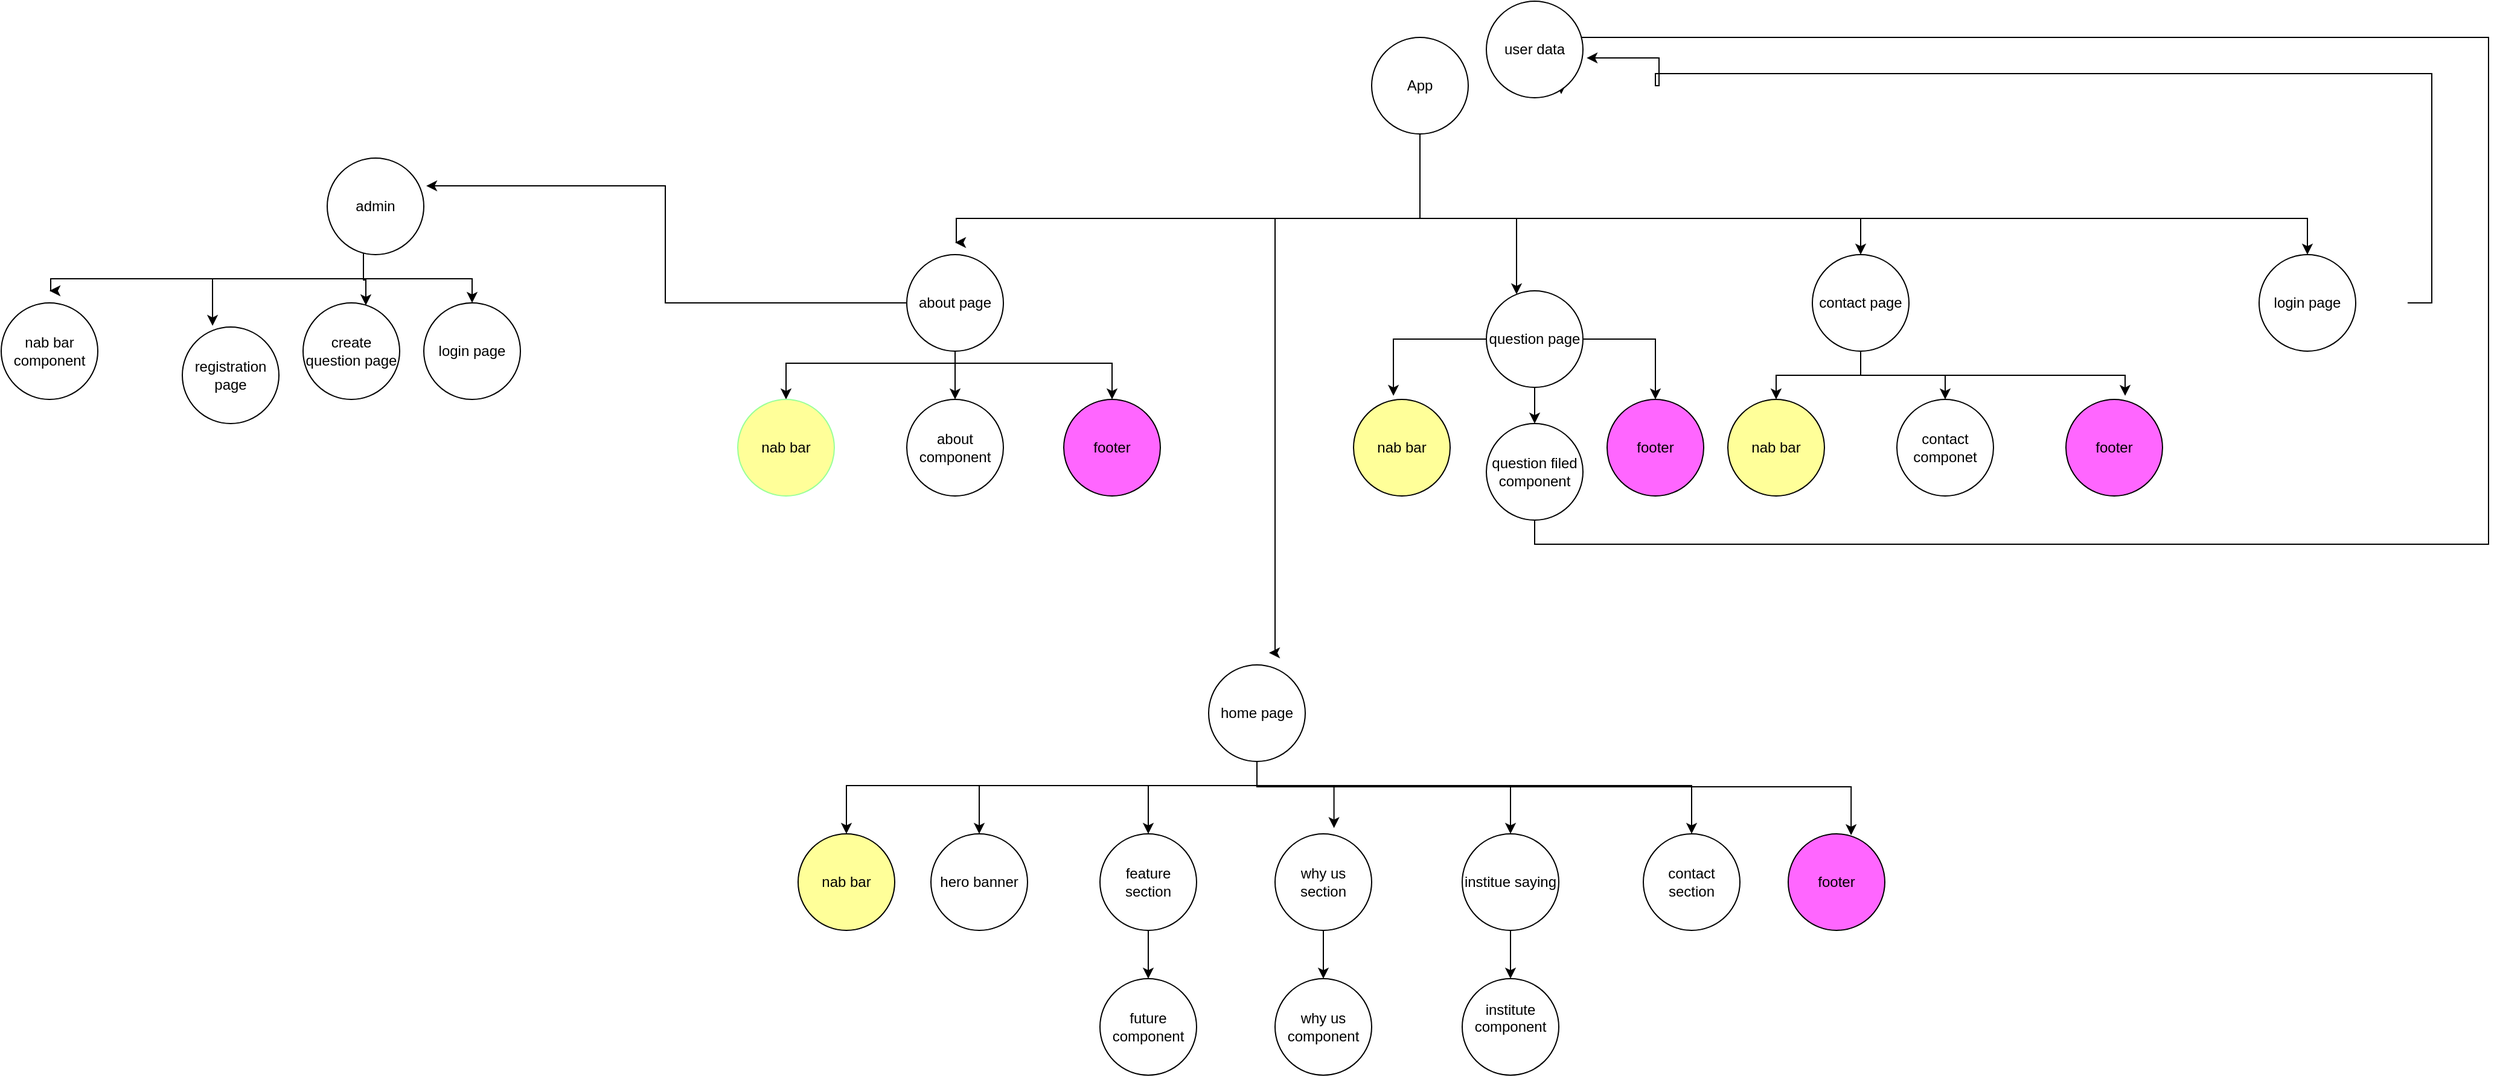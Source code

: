 <mxfile version="21.6.1" type="device">
  <diagram name="Page-1" id="Y80vMJWp9gPtldVaTrsz">
    <mxGraphModel dx="1730" dy="1570" grid="1" gridSize="10" guides="1" tooltips="1" connect="1" arrows="1" fold="1" page="1" pageScale="1" pageWidth="850" pageHeight="1100" math="0" shadow="0">
      <root>
        <mxCell id="0" />
        <mxCell id="1" parent="0" />
        <mxCell id="k8peXyb4xf0YadzC96Ip-9" style="edgeStyle=orthogonalEdgeStyle;rounded=0;orthogonalLoop=1;jettySize=auto;html=1;" parent="1" source="k8peXyb4xf0YadzC96Ip-1" target="k8peXyb4xf0YadzC96Ip-5" edge="1">
          <mxGeometry relative="1" as="geometry">
            <Array as="points">
              <mxPoint x="425" y="90" />
              <mxPoint x="505" y="90" />
            </Array>
          </mxGeometry>
        </mxCell>
        <mxCell id="k8peXyb4xf0YadzC96Ip-12" style="edgeStyle=orthogonalEdgeStyle;rounded=0;orthogonalLoop=1;jettySize=auto;html=1;" parent="1" edge="1">
          <mxGeometry relative="1" as="geometry">
            <mxPoint x="300" y="450" as="targetPoint" />
            <mxPoint x="425" y="-10" as="sourcePoint" />
            <Array as="points">
              <mxPoint x="425" y="90" />
              <mxPoint x="305" y="90" />
            </Array>
          </mxGeometry>
        </mxCell>
        <mxCell id="k8peXyb4xf0YadzC96Ip-14" style="edgeStyle=orthogonalEdgeStyle;rounded=0;orthogonalLoop=1;jettySize=auto;html=1;" parent="1" source="k8peXyb4xf0YadzC96Ip-1" edge="1">
          <mxGeometry relative="1" as="geometry">
            <mxPoint x="40" y="110" as="targetPoint" />
            <Array as="points">
              <mxPoint x="425" y="90" />
              <mxPoint x="41" y="90" />
            </Array>
          </mxGeometry>
        </mxCell>
        <mxCell id="k8peXyb4xf0YadzC96Ip-15" style="edgeStyle=orthogonalEdgeStyle;rounded=0;orthogonalLoop=1;jettySize=auto;html=1;entryX=0.5;entryY=0;entryDx=0;entryDy=0;" parent="1" source="k8peXyb4xf0YadzC96Ip-1" target="k8peXyb4xf0YadzC96Ip-3" edge="1">
          <mxGeometry relative="1" as="geometry">
            <Array as="points">
              <mxPoint x="425" y="90" />
              <mxPoint x="790" y="90" />
            </Array>
          </mxGeometry>
        </mxCell>
        <mxCell id="nylarFtcNKe-b3C_SZ7v-4" style="edgeStyle=orthogonalEdgeStyle;rounded=0;orthogonalLoop=1;jettySize=auto;html=1;entryX=0.5;entryY=0;entryDx=0;entryDy=0;" edge="1" parent="1" source="k8peXyb4xf0YadzC96Ip-1" target="nylarFtcNKe-b3C_SZ7v-3">
          <mxGeometry relative="1" as="geometry">
            <Array as="points">
              <mxPoint x="425" y="90" />
              <mxPoint x="1160" y="90" />
            </Array>
          </mxGeometry>
        </mxCell>
        <mxCell id="k8peXyb4xf0YadzC96Ip-1" value="App" style="ellipse;whiteSpace=wrap;html=1;aspect=fixed;" parent="1" vertex="1">
          <mxGeometry x="385" y="-60" width="80" height="80" as="geometry" />
        </mxCell>
        <mxCell id="k8peXyb4xf0YadzC96Ip-19" style="edgeStyle=orthogonalEdgeStyle;rounded=0;orthogonalLoop=1;jettySize=auto;html=1;entryX=0.5;entryY=0;entryDx=0;entryDy=0;" parent="1" source="k8peXyb4xf0YadzC96Ip-2" target="k8peXyb4xf0YadzC96Ip-17" edge="1">
          <mxGeometry relative="1" as="geometry" />
        </mxCell>
        <mxCell id="k8peXyb4xf0YadzC96Ip-20" style="edgeStyle=orthogonalEdgeStyle;rounded=0;orthogonalLoop=1;jettySize=auto;html=1;entryX=0.5;entryY=0;entryDx=0;entryDy=0;" parent="1" source="k8peXyb4xf0YadzC96Ip-2" target="k8peXyb4xf0YadzC96Ip-16" edge="1">
          <mxGeometry relative="1" as="geometry">
            <Array as="points">
              <mxPoint x="40" y="210" />
              <mxPoint x="-100" y="210" />
            </Array>
          </mxGeometry>
        </mxCell>
        <mxCell id="k8peXyb4xf0YadzC96Ip-21" style="edgeStyle=orthogonalEdgeStyle;rounded=0;orthogonalLoop=1;jettySize=auto;html=1;entryX=0.5;entryY=0;entryDx=0;entryDy=0;" parent="1" source="k8peXyb4xf0YadzC96Ip-2" target="k8peXyb4xf0YadzC96Ip-18" edge="1">
          <mxGeometry relative="1" as="geometry">
            <Array as="points">
              <mxPoint x="40" y="210" />
              <mxPoint x="170" y="210" />
            </Array>
          </mxGeometry>
        </mxCell>
        <mxCell id="nylarFtcNKe-b3C_SZ7v-2" style="edgeStyle=orthogonalEdgeStyle;rounded=0;orthogonalLoop=1;jettySize=auto;html=1;entryX=1.025;entryY=0.288;entryDx=0;entryDy=0;entryPerimeter=0;" edge="1" parent="1" source="k8peXyb4xf0YadzC96Ip-2" target="k8peXyb4xf0YadzC96Ip-34">
          <mxGeometry relative="1" as="geometry" />
        </mxCell>
        <mxCell id="k8peXyb4xf0YadzC96Ip-2" value="about page" style="ellipse;whiteSpace=wrap;html=1;aspect=fixed;" parent="1" vertex="1">
          <mxGeometry y="120" width="80" height="80" as="geometry" />
        </mxCell>
        <mxCell id="k8peXyb4xf0YadzC96Ip-25" style="edgeStyle=orthogonalEdgeStyle;rounded=0;orthogonalLoop=1;jettySize=auto;html=1;entryX=0.5;entryY=0;entryDx=0;entryDy=0;" parent="1" source="k8peXyb4xf0YadzC96Ip-3" target="k8peXyb4xf0YadzC96Ip-22" edge="1">
          <mxGeometry relative="1" as="geometry" />
        </mxCell>
        <mxCell id="k8peXyb4xf0YadzC96Ip-26" style="edgeStyle=orthogonalEdgeStyle;rounded=0;orthogonalLoop=1;jettySize=auto;html=1;entryX=0.5;entryY=0;entryDx=0;entryDy=0;" parent="1" source="k8peXyb4xf0YadzC96Ip-3" target="k8peXyb4xf0YadzC96Ip-23" edge="1">
          <mxGeometry relative="1" as="geometry" />
        </mxCell>
        <mxCell id="k8peXyb4xf0YadzC96Ip-27" style="edgeStyle=orthogonalEdgeStyle;rounded=0;orthogonalLoop=1;jettySize=auto;html=1;entryX=0.613;entryY=-0.037;entryDx=0;entryDy=0;entryPerimeter=0;" parent="1" source="k8peXyb4xf0YadzC96Ip-3" target="k8peXyb4xf0YadzC96Ip-24" edge="1">
          <mxGeometry relative="1" as="geometry">
            <Array as="points">
              <mxPoint x="790" y="220" />
              <mxPoint x="1009" y="220" />
            </Array>
          </mxGeometry>
        </mxCell>
        <mxCell id="k8peXyb4xf0YadzC96Ip-3" value="contact page" style="ellipse;whiteSpace=wrap;html=1;aspect=fixed;" parent="1" vertex="1">
          <mxGeometry x="750" y="120" width="80" height="80" as="geometry" />
        </mxCell>
        <mxCell id="k8peXyb4xf0YadzC96Ip-52" style="edgeStyle=orthogonalEdgeStyle;rounded=0;orthogonalLoop=1;jettySize=auto;html=1;entryX=0.5;entryY=0;entryDx=0;entryDy=0;" parent="1" source="k8peXyb4xf0YadzC96Ip-4" target="k8peXyb4xf0YadzC96Ip-51" edge="1">
          <mxGeometry relative="1" as="geometry">
            <Array as="points">
              <mxPoint x="290" y="560" />
            </Array>
          </mxGeometry>
        </mxCell>
        <mxCell id="k8peXyb4xf0YadzC96Ip-53" style="edgeStyle=orthogonalEdgeStyle;rounded=0;orthogonalLoop=1;jettySize=auto;html=1;entryX=0.651;entryY=0.014;entryDx=0;entryDy=0;entryPerimeter=0;" parent="1" source="k8peXyb4xf0YadzC96Ip-4" target="k8peXyb4xf0YadzC96Ip-50" edge="1">
          <mxGeometry relative="1" as="geometry">
            <Array as="points">
              <mxPoint x="290" y="561" />
            </Array>
          </mxGeometry>
        </mxCell>
        <mxCell id="k8peXyb4xf0YadzC96Ip-55" style="edgeStyle=orthogonalEdgeStyle;rounded=0;orthogonalLoop=1;jettySize=auto;html=1;entryX=0.5;entryY=0;entryDx=0;entryDy=0;" parent="1" source="k8peXyb4xf0YadzC96Ip-4" target="k8peXyb4xf0YadzC96Ip-54" edge="1">
          <mxGeometry relative="1" as="geometry">
            <Array as="points">
              <mxPoint x="290" y="560" />
              <mxPoint x="60" y="560" />
            </Array>
          </mxGeometry>
        </mxCell>
        <mxCell id="k8peXyb4xf0YadzC96Ip-57" style="edgeStyle=orthogonalEdgeStyle;rounded=0;orthogonalLoop=1;jettySize=auto;html=1;entryX=0.5;entryY=0;entryDx=0;entryDy=0;" parent="1" source="k8peXyb4xf0YadzC96Ip-4" target="k8peXyb4xf0YadzC96Ip-56" edge="1">
          <mxGeometry relative="1" as="geometry">
            <Array as="points">
              <mxPoint x="290" y="560" />
              <mxPoint x="200" y="560" />
            </Array>
          </mxGeometry>
        </mxCell>
        <mxCell id="k8peXyb4xf0YadzC96Ip-59" style="edgeStyle=orthogonalEdgeStyle;rounded=0;orthogonalLoop=1;jettySize=auto;html=1;entryX=0.61;entryY=-0.06;entryDx=0;entryDy=0;entryPerimeter=0;" parent="1" source="k8peXyb4xf0YadzC96Ip-4" target="k8peXyb4xf0YadzC96Ip-58" edge="1">
          <mxGeometry relative="1" as="geometry">
            <Array as="points">
              <mxPoint x="290" y="560" />
              <mxPoint x="354" y="560" />
            </Array>
          </mxGeometry>
        </mxCell>
        <mxCell id="k8peXyb4xf0YadzC96Ip-61" style="edgeStyle=orthogonalEdgeStyle;rounded=0;orthogonalLoop=1;jettySize=auto;html=1;entryX=0.5;entryY=0;entryDx=0;entryDy=0;" parent="1" source="k8peXyb4xf0YadzC96Ip-4" target="k8peXyb4xf0YadzC96Ip-60" edge="1">
          <mxGeometry relative="1" as="geometry">
            <Array as="points">
              <mxPoint x="290" y="560" />
              <mxPoint x="500" y="560" />
            </Array>
          </mxGeometry>
        </mxCell>
        <mxCell id="k8peXyb4xf0YadzC96Ip-63" style="edgeStyle=orthogonalEdgeStyle;rounded=0;orthogonalLoop=1;jettySize=auto;html=1;entryX=0.5;entryY=0;entryDx=0;entryDy=0;" parent="1" source="k8peXyb4xf0YadzC96Ip-4" target="k8peXyb4xf0YadzC96Ip-62" edge="1">
          <mxGeometry relative="1" as="geometry">
            <Array as="points">
              <mxPoint x="290" y="560" />
              <mxPoint x="650" y="560" />
            </Array>
          </mxGeometry>
        </mxCell>
        <mxCell id="k8peXyb4xf0YadzC96Ip-4" value="home page" style="ellipse;whiteSpace=wrap;html=1;aspect=fixed;" parent="1" vertex="1">
          <mxGeometry x="250" y="460" width="80" height="80" as="geometry" />
        </mxCell>
        <mxCell id="k8peXyb4xf0YadzC96Ip-30" style="edgeStyle=orthogonalEdgeStyle;rounded=0;orthogonalLoop=1;jettySize=auto;html=1;entryX=0.413;entryY=-0.037;entryDx=0;entryDy=0;entryPerimeter=0;" parent="1" source="k8peXyb4xf0YadzC96Ip-5" target="k8peXyb4xf0YadzC96Ip-28" edge="1">
          <mxGeometry relative="1" as="geometry" />
        </mxCell>
        <mxCell id="k8peXyb4xf0YadzC96Ip-31" style="edgeStyle=orthogonalEdgeStyle;rounded=0;orthogonalLoop=1;jettySize=auto;html=1;entryX=0.5;entryY=0;entryDx=0;entryDy=0;" parent="1" source="k8peXyb4xf0YadzC96Ip-5" target="k8peXyb4xf0YadzC96Ip-29" edge="1">
          <mxGeometry relative="1" as="geometry" />
        </mxCell>
        <mxCell id="k8peXyb4xf0YadzC96Ip-33" style="edgeStyle=orthogonalEdgeStyle;rounded=0;orthogonalLoop=1;jettySize=auto;html=1;entryX=0.5;entryY=0;entryDx=0;entryDy=0;" parent="1" source="k8peXyb4xf0YadzC96Ip-5" target="k8peXyb4xf0YadzC96Ip-32" edge="1">
          <mxGeometry relative="1" as="geometry" />
        </mxCell>
        <mxCell id="k8peXyb4xf0YadzC96Ip-5" value="question page" style="ellipse;whiteSpace=wrap;html=1;aspect=fixed;" parent="1" vertex="1">
          <mxGeometry x="480" y="150" width="80" height="80" as="geometry" />
        </mxCell>
        <mxCell id="k8peXyb4xf0YadzC96Ip-16" value="nab bar" style="ellipse;whiteSpace=wrap;html=1;aspect=fixed;strokeColor=#99FF99;fillColor=#FFFF99;" parent="1" vertex="1">
          <mxGeometry x="-140" y="240" width="80" height="80" as="geometry" />
        </mxCell>
        <mxCell id="k8peXyb4xf0YadzC96Ip-17" value="about component" style="ellipse;whiteSpace=wrap;html=1;aspect=fixed;" parent="1" vertex="1">
          <mxGeometry y="240" width="80" height="80" as="geometry" />
        </mxCell>
        <mxCell id="k8peXyb4xf0YadzC96Ip-18" value="footer" style="ellipse;whiteSpace=wrap;html=1;aspect=fixed;fillColor=#FF66FF;" parent="1" vertex="1">
          <mxGeometry x="130" y="240" width="80" height="80" as="geometry" />
        </mxCell>
        <mxCell id="k8peXyb4xf0YadzC96Ip-22" value="nab bar" style="ellipse;whiteSpace=wrap;html=1;aspect=fixed;fillColor=#FFFF99;" parent="1" vertex="1">
          <mxGeometry x="680" y="240" width="80" height="80" as="geometry" />
        </mxCell>
        <mxCell id="k8peXyb4xf0YadzC96Ip-23" value="contact componet" style="ellipse;whiteSpace=wrap;html=1;aspect=fixed;" parent="1" vertex="1">
          <mxGeometry x="820" y="240" width="80" height="80" as="geometry" />
        </mxCell>
        <mxCell id="k8peXyb4xf0YadzC96Ip-24" value="footer" style="ellipse;whiteSpace=wrap;html=1;aspect=fixed;fillColor=#FF66FF;" parent="1" vertex="1">
          <mxGeometry x="960" y="240" width="80" height="80" as="geometry" />
        </mxCell>
        <mxCell id="k8peXyb4xf0YadzC96Ip-28" value="nab bar" style="ellipse;whiteSpace=wrap;html=1;aspect=fixed;fillColor=#FFFF99;" parent="1" vertex="1">
          <mxGeometry x="370" y="240" width="80" height="80" as="geometry" />
        </mxCell>
        <mxCell id="k8peXyb4xf0YadzC96Ip-29" value="footer" style="ellipse;whiteSpace=wrap;html=1;aspect=fixed;fillColor=#FF66FF;" parent="1" vertex="1">
          <mxGeometry x="580" y="240" width="80" height="80" as="geometry" />
        </mxCell>
        <mxCell id="nylarFtcNKe-b3C_SZ7v-7" style="edgeStyle=orthogonalEdgeStyle;rounded=0;orthogonalLoop=1;jettySize=auto;html=1;entryX=0.775;entryY=0.963;entryDx=0;entryDy=0;entryPerimeter=0;" edge="1" parent="1" source="k8peXyb4xf0YadzC96Ip-32" target="nylarFtcNKe-b3C_SZ7v-5">
          <mxGeometry relative="1" as="geometry">
            <mxPoint x="560" as="targetPoint" />
            <Array as="points">
              <mxPoint x="520" y="360" />
              <mxPoint x="1310" y="360" />
              <mxPoint x="1310" y="-60" />
              <mxPoint x="542" y="-60" />
            </Array>
          </mxGeometry>
        </mxCell>
        <mxCell id="k8peXyb4xf0YadzC96Ip-32" value="question filed component" style="ellipse;whiteSpace=wrap;html=1;aspect=fixed;" parent="1" vertex="1">
          <mxGeometry x="480" y="260" width="80" height="80" as="geometry" />
        </mxCell>
        <mxCell id="k8peXyb4xf0YadzC96Ip-39" style="edgeStyle=orthogonalEdgeStyle;rounded=0;orthogonalLoop=1;jettySize=auto;html=1;entryX=0.313;entryY=-0.012;entryDx=0;entryDy=0;entryPerimeter=0;" parent="1" source="k8peXyb4xf0YadzC96Ip-34" target="k8peXyb4xf0YadzC96Ip-35" edge="1">
          <mxGeometry relative="1" as="geometry">
            <Array as="points">
              <mxPoint x="-450" y="140" />
              <mxPoint x="-575" y="140" />
            </Array>
          </mxGeometry>
        </mxCell>
        <mxCell id="k8peXyb4xf0YadzC96Ip-40" style="edgeStyle=orthogonalEdgeStyle;rounded=0;orthogonalLoop=1;jettySize=auto;html=1;entryX=0.5;entryY=0;entryDx=0;entryDy=0;" parent="1" source="k8peXyb4xf0YadzC96Ip-34" target="k8peXyb4xf0YadzC96Ip-36" edge="1">
          <mxGeometry relative="1" as="geometry">
            <Array as="points">
              <mxPoint x="-450" y="140" />
              <mxPoint x="-360" y="140" />
            </Array>
          </mxGeometry>
        </mxCell>
        <mxCell id="k8peXyb4xf0YadzC96Ip-41" style="edgeStyle=orthogonalEdgeStyle;rounded=0;orthogonalLoop=1;jettySize=auto;html=1;entryX=0.65;entryY=0.025;entryDx=0;entryDy=0;entryPerimeter=0;" parent="1" source="k8peXyb4xf0YadzC96Ip-34" target="k8peXyb4xf0YadzC96Ip-38" edge="1">
          <mxGeometry relative="1" as="geometry">
            <Array as="points">
              <mxPoint x="-450" y="141" />
              <mxPoint x="-448" y="141" />
            </Array>
          </mxGeometry>
        </mxCell>
        <mxCell id="k8peXyb4xf0YadzC96Ip-48" style="edgeStyle=orthogonalEdgeStyle;rounded=0;orthogonalLoop=1;jettySize=auto;html=1;" parent="1" source="k8peXyb4xf0YadzC96Ip-34" edge="1">
          <mxGeometry relative="1" as="geometry">
            <mxPoint x="-710" y="150" as="targetPoint" />
            <Array as="points">
              <mxPoint x="-450" y="140" />
              <mxPoint x="-709" y="140" />
              <mxPoint x="-709" y="150" />
            </Array>
          </mxGeometry>
        </mxCell>
        <mxCell id="k8peXyb4xf0YadzC96Ip-34" value="admin" style="ellipse;whiteSpace=wrap;html=1;aspect=fixed;" parent="1" vertex="1">
          <mxGeometry x="-480" y="40" width="80" height="80" as="geometry" />
        </mxCell>
        <mxCell id="k8peXyb4xf0YadzC96Ip-35" value="registration page" style="ellipse;whiteSpace=wrap;html=1;aspect=fixed;" parent="1" vertex="1">
          <mxGeometry x="-600" y="180" width="80" height="80" as="geometry" />
        </mxCell>
        <mxCell id="k8peXyb4xf0YadzC96Ip-36" value="login page" style="ellipse;whiteSpace=wrap;html=1;aspect=fixed;" parent="1" vertex="1">
          <mxGeometry x="-400" y="160" width="80" height="80" as="geometry" />
        </mxCell>
        <mxCell id="k8peXyb4xf0YadzC96Ip-38" value="create question page" style="ellipse;whiteSpace=wrap;html=1;aspect=fixed;" parent="1" vertex="1">
          <mxGeometry x="-500" y="160" width="80" height="80" as="geometry" />
        </mxCell>
        <mxCell id="k8peXyb4xf0YadzC96Ip-47" value="nab bar component" style="ellipse;whiteSpace=wrap;html=1;aspect=fixed;" parent="1" vertex="1">
          <mxGeometry x="-750" y="160" width="80" height="80" as="geometry" />
        </mxCell>
        <mxCell id="k8peXyb4xf0YadzC96Ip-50" value="footer" style="ellipse;whiteSpace=wrap;html=1;aspect=fixed;fillColor=#FF66FF;" parent="1" vertex="1">
          <mxGeometry x="730" y="600" width="80" height="80" as="geometry" />
        </mxCell>
        <mxCell id="k8peXyb4xf0YadzC96Ip-51" value="nab bar" style="ellipse;whiteSpace=wrap;html=1;aspect=fixed;fillColor=#FFFF99;" parent="1" vertex="1">
          <mxGeometry x="-90" y="600" width="80" height="80" as="geometry" />
        </mxCell>
        <mxCell id="k8peXyb4xf0YadzC96Ip-54" value="hero banner" style="ellipse;whiteSpace=wrap;html=1;aspect=fixed;" parent="1" vertex="1">
          <mxGeometry x="20" y="600" width="80" height="80" as="geometry" />
        </mxCell>
        <mxCell id="k8peXyb4xf0YadzC96Ip-66" style="edgeStyle=orthogonalEdgeStyle;rounded=0;orthogonalLoop=1;jettySize=auto;html=1;" parent="1" source="k8peXyb4xf0YadzC96Ip-56" target="k8peXyb4xf0YadzC96Ip-64" edge="1">
          <mxGeometry relative="1" as="geometry" />
        </mxCell>
        <mxCell id="k8peXyb4xf0YadzC96Ip-56" value="feature section" style="ellipse;whiteSpace=wrap;html=1;aspect=fixed;" parent="1" vertex="1">
          <mxGeometry x="160" y="600" width="80" height="80" as="geometry" />
        </mxCell>
        <mxCell id="k8peXyb4xf0YadzC96Ip-69" value="" style="edgeStyle=orthogonalEdgeStyle;rounded=0;orthogonalLoop=1;jettySize=auto;html=1;" parent="1" source="k8peXyb4xf0YadzC96Ip-58" target="k8peXyb4xf0YadzC96Ip-68" edge="1">
          <mxGeometry relative="1" as="geometry" />
        </mxCell>
        <mxCell id="k8peXyb4xf0YadzC96Ip-58" value="why us section" style="ellipse;whiteSpace=wrap;html=1;aspect=fixed;" parent="1" vertex="1">
          <mxGeometry x="305" y="600" width="80" height="80" as="geometry" />
        </mxCell>
        <mxCell id="k8peXyb4xf0YadzC96Ip-71" value="" style="edgeStyle=orthogonalEdgeStyle;rounded=0;orthogonalLoop=1;jettySize=auto;html=1;" parent="1" source="k8peXyb4xf0YadzC96Ip-60" target="k8peXyb4xf0YadzC96Ip-70" edge="1">
          <mxGeometry relative="1" as="geometry" />
        </mxCell>
        <mxCell id="k8peXyb4xf0YadzC96Ip-60" value="institue saying" style="ellipse;whiteSpace=wrap;html=1;aspect=fixed;" parent="1" vertex="1">
          <mxGeometry x="460" y="600" width="80" height="80" as="geometry" />
        </mxCell>
        <mxCell id="k8peXyb4xf0YadzC96Ip-62" value="contact section" style="ellipse;whiteSpace=wrap;html=1;aspect=fixed;" parent="1" vertex="1">
          <mxGeometry x="610" y="600" width="80" height="80" as="geometry" />
        </mxCell>
        <mxCell id="k8peXyb4xf0YadzC96Ip-64" value="future component" style="ellipse;whiteSpace=wrap;html=1;aspect=fixed;" parent="1" vertex="1">
          <mxGeometry x="160" y="720" width="80" height="80" as="geometry" />
        </mxCell>
        <mxCell id="k8peXyb4xf0YadzC96Ip-68" value="why us component" style="ellipse;whiteSpace=wrap;html=1;" parent="1" vertex="1">
          <mxGeometry x="305" y="720" width="80" height="80" as="geometry" />
        </mxCell>
        <mxCell id="k8peXyb4xf0YadzC96Ip-70" value="&lt;div&gt;institute component&lt;/div&gt;&lt;div&gt;&lt;br&gt;&lt;/div&gt;" style="ellipse;whiteSpace=wrap;html=1;" parent="1" vertex="1">
          <mxGeometry x="460" y="720" width="80" height="80" as="geometry" />
        </mxCell>
        <mxCell id="nylarFtcNKe-b3C_SZ7v-6" style="edgeStyle=orthogonalEdgeStyle;rounded=0;orthogonalLoop=1;jettySize=auto;html=1;entryX=1.038;entryY=0.588;entryDx=0;entryDy=0;entryPerimeter=0;" edge="1" parent="1" target="nylarFtcNKe-b3C_SZ7v-5">
          <mxGeometry relative="1" as="geometry">
            <mxPoint x="1243" y="160" as="sourcePoint" />
            <mxPoint x="623" y="-50" as="targetPoint" />
            <Array as="points">
              <mxPoint x="1263" y="160" />
              <mxPoint x="1263" y="-30" />
              <mxPoint x="620" y="-30" />
              <mxPoint x="620" y="-20" />
              <mxPoint x="623" y="-20" />
              <mxPoint x="623" y="-43" />
            </Array>
          </mxGeometry>
        </mxCell>
        <mxCell id="nylarFtcNKe-b3C_SZ7v-3" value="login page" style="ellipse;whiteSpace=wrap;html=1;aspect=fixed;" vertex="1" parent="1">
          <mxGeometry x="1120" y="120" width="80" height="80" as="geometry" />
        </mxCell>
        <mxCell id="nylarFtcNKe-b3C_SZ7v-5" value="user data" style="ellipse;whiteSpace=wrap;html=1;aspect=fixed;" vertex="1" parent="1">
          <mxGeometry x="480" y="-90" width="80" height="80" as="geometry" />
        </mxCell>
        <mxCell id="nylarFtcNKe-b3C_SZ7v-9" style="edgeStyle=orthogonalEdgeStyle;rounded=0;orthogonalLoop=1;jettySize=auto;html=1;exitX=0.5;exitY=1;exitDx=0;exitDy=0;" edge="1" parent="1" source="nylarFtcNKe-b3C_SZ7v-5" target="nylarFtcNKe-b3C_SZ7v-5">
          <mxGeometry relative="1" as="geometry" />
        </mxCell>
      </root>
    </mxGraphModel>
  </diagram>
</mxfile>
